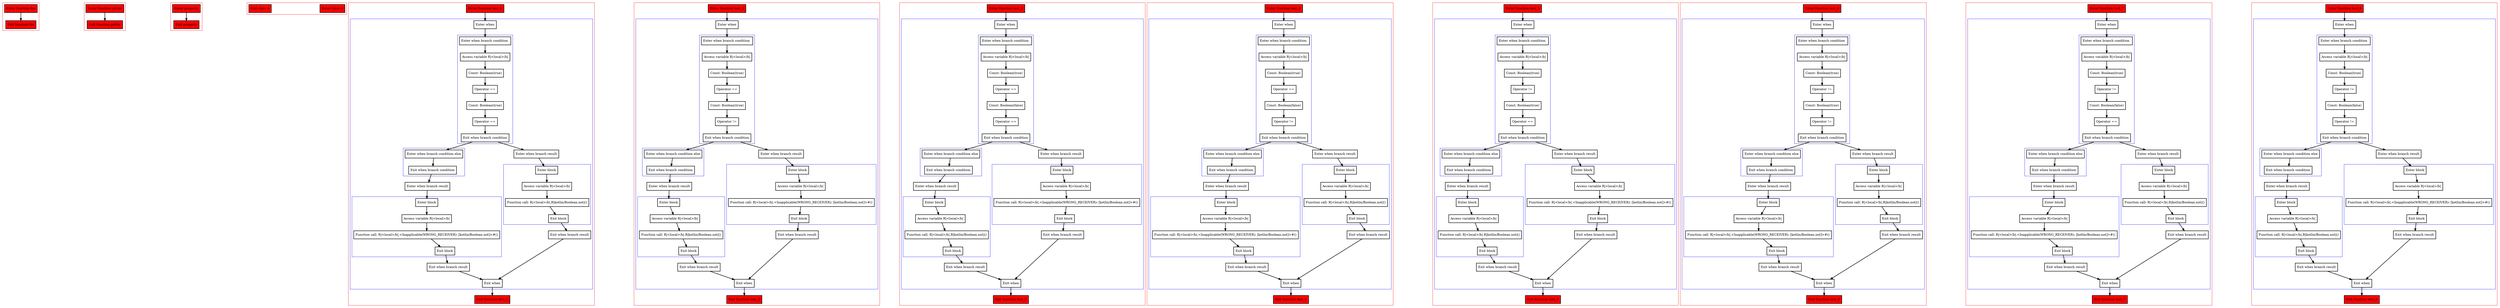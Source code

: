 digraph equalsToBoolean_kt {
    graph [nodesep=3]
    node [shape=box penwidth=2]
    edge [penwidth=2]

    subgraph cluster_0 {
        color=red
        0 [label="Enter function foo" style="filled" fillcolor=red];
        1 [label="Exit function foo" style="filled" fillcolor=red];
    }

    0 -> {1};

    subgraph cluster_1 {
        color=red
        2 [label="Enter function getter" style="filled" fillcolor=red];
        3 [label="Exit function getter" style="filled" fillcolor=red];
    }

    2 -> {3};

    subgraph cluster_2 {
        color=red
        4 [label="Enter property" style="filled" fillcolor=red];
        5 [label="Exit property" style="filled" fillcolor=red];
    }

    4 -> {5};

    subgraph cluster_3 {
        color=red
        6 [label="Enter class A" style="filled" fillcolor=red];
        7 [label="Exit class A" style="filled" fillcolor=red];
    }


    subgraph cluster_4 {
        color=red
        8 [label="Enter function test_1" style="filled" fillcolor=red];
        subgraph cluster_5 {
            color=blue
            9 [label="Enter when"];
            subgraph cluster_6 {
                color=blue
                10 [label="Enter when branch condition "];
                11 [label="Access variable R|<local>/b|"];
                12 [label="Const: Boolean(true)"];
                13 [label="Operator =="];
                14 [label="Const: Boolean(true)"];
                15 [label="Operator =="];
                16 [label="Exit when branch condition"];
            }
            subgraph cluster_7 {
                color=blue
                17 [label="Enter when branch condition else"];
                18 [label="Exit when branch condition"];
            }
            19 [label="Enter when branch result"];
            subgraph cluster_8 {
                color=blue
                20 [label="Enter block"];
                21 [label="Access variable R|<local>/b|"];
                22 [label="Function call: R|<local>/b|.<Inapplicable(WRONG_RECEIVER): [kotlin/Boolean.not]>#()"];
                23 [label="Exit block"];
            }
            24 [label="Exit when branch result"];
            25 [label="Enter when branch result"];
            subgraph cluster_9 {
                color=blue
                26 [label="Enter block"];
                27 [label="Access variable R|<local>/b|"];
                28 [label="Function call: R|<local>/b|.R|kotlin/Boolean.not|()"];
                29 [label="Exit block"];
            }
            30 [label="Exit when branch result"];
            31 [label="Exit when"];
        }
        32 [label="Exit function test_1" style="filled" fillcolor=red];
    }

    8 -> {9};
    9 -> {10};
    10 -> {11};
    11 -> {12};
    12 -> {13};
    13 -> {14};
    14 -> {15};
    15 -> {16};
    16 -> {25 17};
    17 -> {18};
    18 -> {19};
    19 -> {20};
    20 -> {21};
    21 -> {22};
    22 -> {23};
    23 -> {24};
    24 -> {31};
    25 -> {26};
    26 -> {27};
    27 -> {28};
    28 -> {29};
    29 -> {30};
    30 -> {31};
    31 -> {32};

    subgraph cluster_10 {
        color=red
        33 [label="Enter function test_2" style="filled" fillcolor=red];
        subgraph cluster_11 {
            color=blue
            34 [label="Enter when"];
            subgraph cluster_12 {
                color=blue
                35 [label="Enter when branch condition "];
                36 [label="Access variable R|<local>/b|"];
                37 [label="Const: Boolean(true)"];
                38 [label="Operator =="];
                39 [label="Const: Boolean(true)"];
                40 [label="Operator !="];
                41 [label="Exit when branch condition"];
            }
            subgraph cluster_13 {
                color=blue
                42 [label="Enter when branch condition else"];
                43 [label="Exit when branch condition"];
            }
            44 [label="Enter when branch result"];
            subgraph cluster_14 {
                color=blue
                45 [label="Enter block"];
                46 [label="Access variable R|<local>/b|"];
                47 [label="Function call: R|<local>/b|.R|kotlin/Boolean.not|()"];
                48 [label="Exit block"];
            }
            49 [label="Exit when branch result"];
            50 [label="Enter when branch result"];
            subgraph cluster_15 {
                color=blue
                51 [label="Enter block"];
                52 [label="Access variable R|<local>/b|"];
                53 [label="Function call: R|<local>/b|.<Inapplicable(WRONG_RECEIVER): [kotlin/Boolean.not]>#()"];
                54 [label="Exit block"];
            }
            55 [label="Exit when branch result"];
            56 [label="Exit when"];
        }
        57 [label="Exit function test_2" style="filled" fillcolor=red];
    }

    33 -> {34};
    34 -> {35};
    35 -> {36};
    36 -> {37};
    37 -> {38};
    38 -> {39};
    39 -> {40};
    40 -> {41};
    41 -> {50 42};
    42 -> {43};
    43 -> {44};
    44 -> {45};
    45 -> {46};
    46 -> {47};
    47 -> {48};
    48 -> {49};
    49 -> {56};
    50 -> {51};
    51 -> {52};
    52 -> {53};
    53 -> {54};
    54 -> {55};
    55 -> {56};
    56 -> {57};

    subgraph cluster_16 {
        color=red
        58 [label="Enter function test_3" style="filled" fillcolor=red];
        subgraph cluster_17 {
            color=blue
            59 [label="Enter when"];
            subgraph cluster_18 {
                color=blue
                60 [label="Enter when branch condition "];
                61 [label="Access variable R|<local>/b|"];
                62 [label="Const: Boolean(true)"];
                63 [label="Operator =="];
                64 [label="Const: Boolean(false)"];
                65 [label="Operator =="];
                66 [label="Exit when branch condition"];
            }
            subgraph cluster_19 {
                color=blue
                67 [label="Enter when branch condition else"];
                68 [label="Exit when branch condition"];
            }
            69 [label="Enter when branch result"];
            subgraph cluster_20 {
                color=blue
                70 [label="Enter block"];
                71 [label="Access variable R|<local>/b|"];
                72 [label="Function call: R|<local>/b|.R|kotlin/Boolean.not|()"];
                73 [label="Exit block"];
            }
            74 [label="Exit when branch result"];
            75 [label="Enter when branch result"];
            subgraph cluster_21 {
                color=blue
                76 [label="Enter block"];
                77 [label="Access variable R|<local>/b|"];
                78 [label="Function call: R|<local>/b|.<Inapplicable(WRONG_RECEIVER): [kotlin/Boolean.not]>#()"];
                79 [label="Exit block"];
            }
            80 [label="Exit when branch result"];
            81 [label="Exit when"];
        }
        82 [label="Exit function test_3" style="filled" fillcolor=red];
    }

    58 -> {59};
    59 -> {60};
    60 -> {61};
    61 -> {62};
    62 -> {63};
    63 -> {64};
    64 -> {65};
    65 -> {66};
    66 -> {75 67};
    67 -> {68};
    68 -> {69};
    69 -> {70};
    70 -> {71};
    71 -> {72};
    72 -> {73};
    73 -> {74};
    74 -> {81};
    75 -> {76};
    76 -> {77};
    77 -> {78};
    78 -> {79};
    79 -> {80};
    80 -> {81};
    81 -> {82};

    subgraph cluster_22 {
        color=red
        83 [label="Enter function test_4" style="filled" fillcolor=red];
        subgraph cluster_23 {
            color=blue
            84 [label="Enter when"];
            subgraph cluster_24 {
                color=blue
                85 [label="Enter when branch condition "];
                86 [label="Access variable R|<local>/b|"];
                87 [label="Const: Boolean(true)"];
                88 [label="Operator =="];
                89 [label="Const: Boolean(false)"];
                90 [label="Operator !="];
                91 [label="Exit when branch condition"];
            }
            subgraph cluster_25 {
                color=blue
                92 [label="Enter when branch condition else"];
                93 [label="Exit when branch condition"];
            }
            94 [label="Enter when branch result"];
            subgraph cluster_26 {
                color=blue
                95 [label="Enter block"];
                96 [label="Access variable R|<local>/b|"];
                97 [label="Function call: R|<local>/b|.<Inapplicable(WRONG_RECEIVER): [kotlin/Boolean.not]>#()"];
                98 [label="Exit block"];
            }
            99 [label="Exit when branch result"];
            100 [label="Enter when branch result"];
            subgraph cluster_27 {
                color=blue
                101 [label="Enter block"];
                102 [label="Access variable R|<local>/b|"];
                103 [label="Function call: R|<local>/b|.R|kotlin/Boolean.not|()"];
                104 [label="Exit block"];
            }
            105 [label="Exit when branch result"];
            106 [label="Exit when"];
        }
        107 [label="Exit function test_4" style="filled" fillcolor=red];
    }

    83 -> {84};
    84 -> {85};
    85 -> {86};
    86 -> {87};
    87 -> {88};
    88 -> {89};
    89 -> {90};
    90 -> {91};
    91 -> {100 92};
    92 -> {93};
    93 -> {94};
    94 -> {95};
    95 -> {96};
    96 -> {97};
    97 -> {98};
    98 -> {99};
    99 -> {106};
    100 -> {101};
    101 -> {102};
    102 -> {103};
    103 -> {104};
    104 -> {105};
    105 -> {106};
    106 -> {107};

    subgraph cluster_28 {
        color=red
        108 [label="Enter function test_5" style="filled" fillcolor=red];
        subgraph cluster_29 {
            color=blue
            109 [label="Enter when"];
            subgraph cluster_30 {
                color=blue
                110 [label="Enter when branch condition "];
                111 [label="Access variable R|<local>/b|"];
                112 [label="Const: Boolean(true)"];
                113 [label="Operator !="];
                114 [label="Const: Boolean(true)"];
                115 [label="Operator =="];
                116 [label="Exit when branch condition"];
            }
            subgraph cluster_31 {
                color=blue
                117 [label="Enter when branch condition else"];
                118 [label="Exit when branch condition"];
            }
            119 [label="Enter when branch result"];
            subgraph cluster_32 {
                color=blue
                120 [label="Enter block"];
                121 [label="Access variable R|<local>/b|"];
                122 [label="Function call: R|<local>/b|.R|kotlin/Boolean.not|()"];
                123 [label="Exit block"];
            }
            124 [label="Exit when branch result"];
            125 [label="Enter when branch result"];
            subgraph cluster_33 {
                color=blue
                126 [label="Enter block"];
                127 [label="Access variable R|<local>/b|"];
                128 [label="Function call: R|<local>/b|.<Inapplicable(WRONG_RECEIVER): [kotlin/Boolean.not]>#()"];
                129 [label="Exit block"];
            }
            130 [label="Exit when branch result"];
            131 [label="Exit when"];
        }
        132 [label="Exit function test_5" style="filled" fillcolor=red];
    }

    108 -> {109};
    109 -> {110};
    110 -> {111};
    111 -> {112};
    112 -> {113};
    113 -> {114};
    114 -> {115};
    115 -> {116};
    116 -> {125 117};
    117 -> {118};
    118 -> {119};
    119 -> {120};
    120 -> {121};
    121 -> {122};
    122 -> {123};
    123 -> {124};
    124 -> {131};
    125 -> {126};
    126 -> {127};
    127 -> {128};
    128 -> {129};
    129 -> {130};
    130 -> {131};
    131 -> {132};

    subgraph cluster_34 {
        color=red
        133 [label="Enter function test_6" style="filled" fillcolor=red];
        subgraph cluster_35 {
            color=blue
            134 [label="Enter when"];
            subgraph cluster_36 {
                color=blue
                135 [label="Enter when branch condition "];
                136 [label="Access variable R|<local>/b|"];
                137 [label="Const: Boolean(true)"];
                138 [label="Operator !="];
                139 [label="Const: Boolean(true)"];
                140 [label="Operator !="];
                141 [label="Exit when branch condition"];
            }
            subgraph cluster_37 {
                color=blue
                142 [label="Enter when branch condition else"];
                143 [label="Exit when branch condition"];
            }
            144 [label="Enter when branch result"];
            subgraph cluster_38 {
                color=blue
                145 [label="Enter block"];
                146 [label="Access variable R|<local>/b|"];
                147 [label="Function call: R|<local>/b|.<Inapplicable(WRONG_RECEIVER): [kotlin/Boolean.not]>#()"];
                148 [label="Exit block"];
            }
            149 [label="Exit when branch result"];
            150 [label="Enter when branch result"];
            subgraph cluster_39 {
                color=blue
                151 [label="Enter block"];
                152 [label="Access variable R|<local>/b|"];
                153 [label="Function call: R|<local>/b|.R|kotlin/Boolean.not|()"];
                154 [label="Exit block"];
            }
            155 [label="Exit when branch result"];
            156 [label="Exit when"];
        }
        157 [label="Exit function test_6" style="filled" fillcolor=red];
    }

    133 -> {134};
    134 -> {135};
    135 -> {136};
    136 -> {137};
    137 -> {138};
    138 -> {139};
    139 -> {140};
    140 -> {141};
    141 -> {150 142};
    142 -> {143};
    143 -> {144};
    144 -> {145};
    145 -> {146};
    146 -> {147};
    147 -> {148};
    148 -> {149};
    149 -> {156};
    150 -> {151};
    151 -> {152};
    152 -> {153};
    153 -> {154};
    154 -> {155};
    155 -> {156};
    156 -> {157};

    subgraph cluster_40 {
        color=red
        158 [label="Enter function test_7" style="filled" fillcolor=red];
        subgraph cluster_41 {
            color=blue
            159 [label="Enter when"];
            subgraph cluster_42 {
                color=blue
                160 [label="Enter when branch condition "];
                161 [label="Access variable R|<local>/b|"];
                162 [label="Const: Boolean(true)"];
                163 [label="Operator !="];
                164 [label="Const: Boolean(false)"];
                165 [label="Operator =="];
                166 [label="Exit when branch condition"];
            }
            subgraph cluster_43 {
                color=blue
                167 [label="Enter when branch condition else"];
                168 [label="Exit when branch condition"];
            }
            169 [label="Enter when branch result"];
            subgraph cluster_44 {
                color=blue
                170 [label="Enter block"];
                171 [label="Access variable R|<local>/b|"];
                172 [label="Function call: R|<local>/b|.<Inapplicable(WRONG_RECEIVER): [kotlin/Boolean.not]>#()"];
                173 [label="Exit block"];
            }
            174 [label="Exit when branch result"];
            175 [label="Enter when branch result"];
            subgraph cluster_45 {
                color=blue
                176 [label="Enter block"];
                177 [label="Access variable R|<local>/b|"];
                178 [label="Function call: R|<local>/b|.R|kotlin/Boolean.not|()"];
                179 [label="Exit block"];
            }
            180 [label="Exit when branch result"];
            181 [label="Exit when"];
        }
        182 [label="Exit function test_7" style="filled" fillcolor=red];
    }

    158 -> {159};
    159 -> {160};
    160 -> {161};
    161 -> {162};
    162 -> {163};
    163 -> {164};
    164 -> {165};
    165 -> {166};
    166 -> {175 167};
    167 -> {168};
    168 -> {169};
    169 -> {170};
    170 -> {171};
    171 -> {172};
    172 -> {173};
    173 -> {174};
    174 -> {181};
    175 -> {176};
    176 -> {177};
    177 -> {178};
    178 -> {179};
    179 -> {180};
    180 -> {181};
    181 -> {182};

    subgraph cluster_46 {
        color=red
        183 [label="Enter function test_8" style="filled" fillcolor=red];
        subgraph cluster_47 {
            color=blue
            184 [label="Enter when"];
            subgraph cluster_48 {
                color=blue
                185 [label="Enter when branch condition "];
                186 [label="Access variable R|<local>/b|"];
                187 [label="Const: Boolean(true)"];
                188 [label="Operator !="];
                189 [label="Const: Boolean(false)"];
                190 [label="Operator !="];
                191 [label="Exit when branch condition"];
            }
            subgraph cluster_49 {
                color=blue
                192 [label="Enter when branch condition else"];
                193 [label="Exit when branch condition"];
            }
            194 [label="Enter when branch result"];
            subgraph cluster_50 {
                color=blue
                195 [label="Enter block"];
                196 [label="Access variable R|<local>/b|"];
                197 [label="Function call: R|<local>/b|.R|kotlin/Boolean.not|()"];
                198 [label="Exit block"];
            }
            199 [label="Exit when branch result"];
            200 [label="Enter when branch result"];
            subgraph cluster_51 {
                color=blue
                201 [label="Enter block"];
                202 [label="Access variable R|<local>/b|"];
                203 [label="Function call: R|<local>/b|.<Inapplicable(WRONG_RECEIVER): [kotlin/Boolean.not]>#()"];
                204 [label="Exit block"];
            }
            205 [label="Exit when branch result"];
            206 [label="Exit when"];
        }
        207 [label="Exit function test_8" style="filled" fillcolor=red];
    }

    183 -> {184};
    184 -> {185};
    185 -> {186};
    186 -> {187};
    187 -> {188};
    188 -> {189};
    189 -> {190};
    190 -> {191};
    191 -> {200 192};
    192 -> {193};
    193 -> {194};
    194 -> {195};
    195 -> {196};
    196 -> {197};
    197 -> {198};
    198 -> {199};
    199 -> {206};
    200 -> {201};
    201 -> {202};
    202 -> {203};
    203 -> {204};
    204 -> {205};
    205 -> {206};
    206 -> {207};

}
